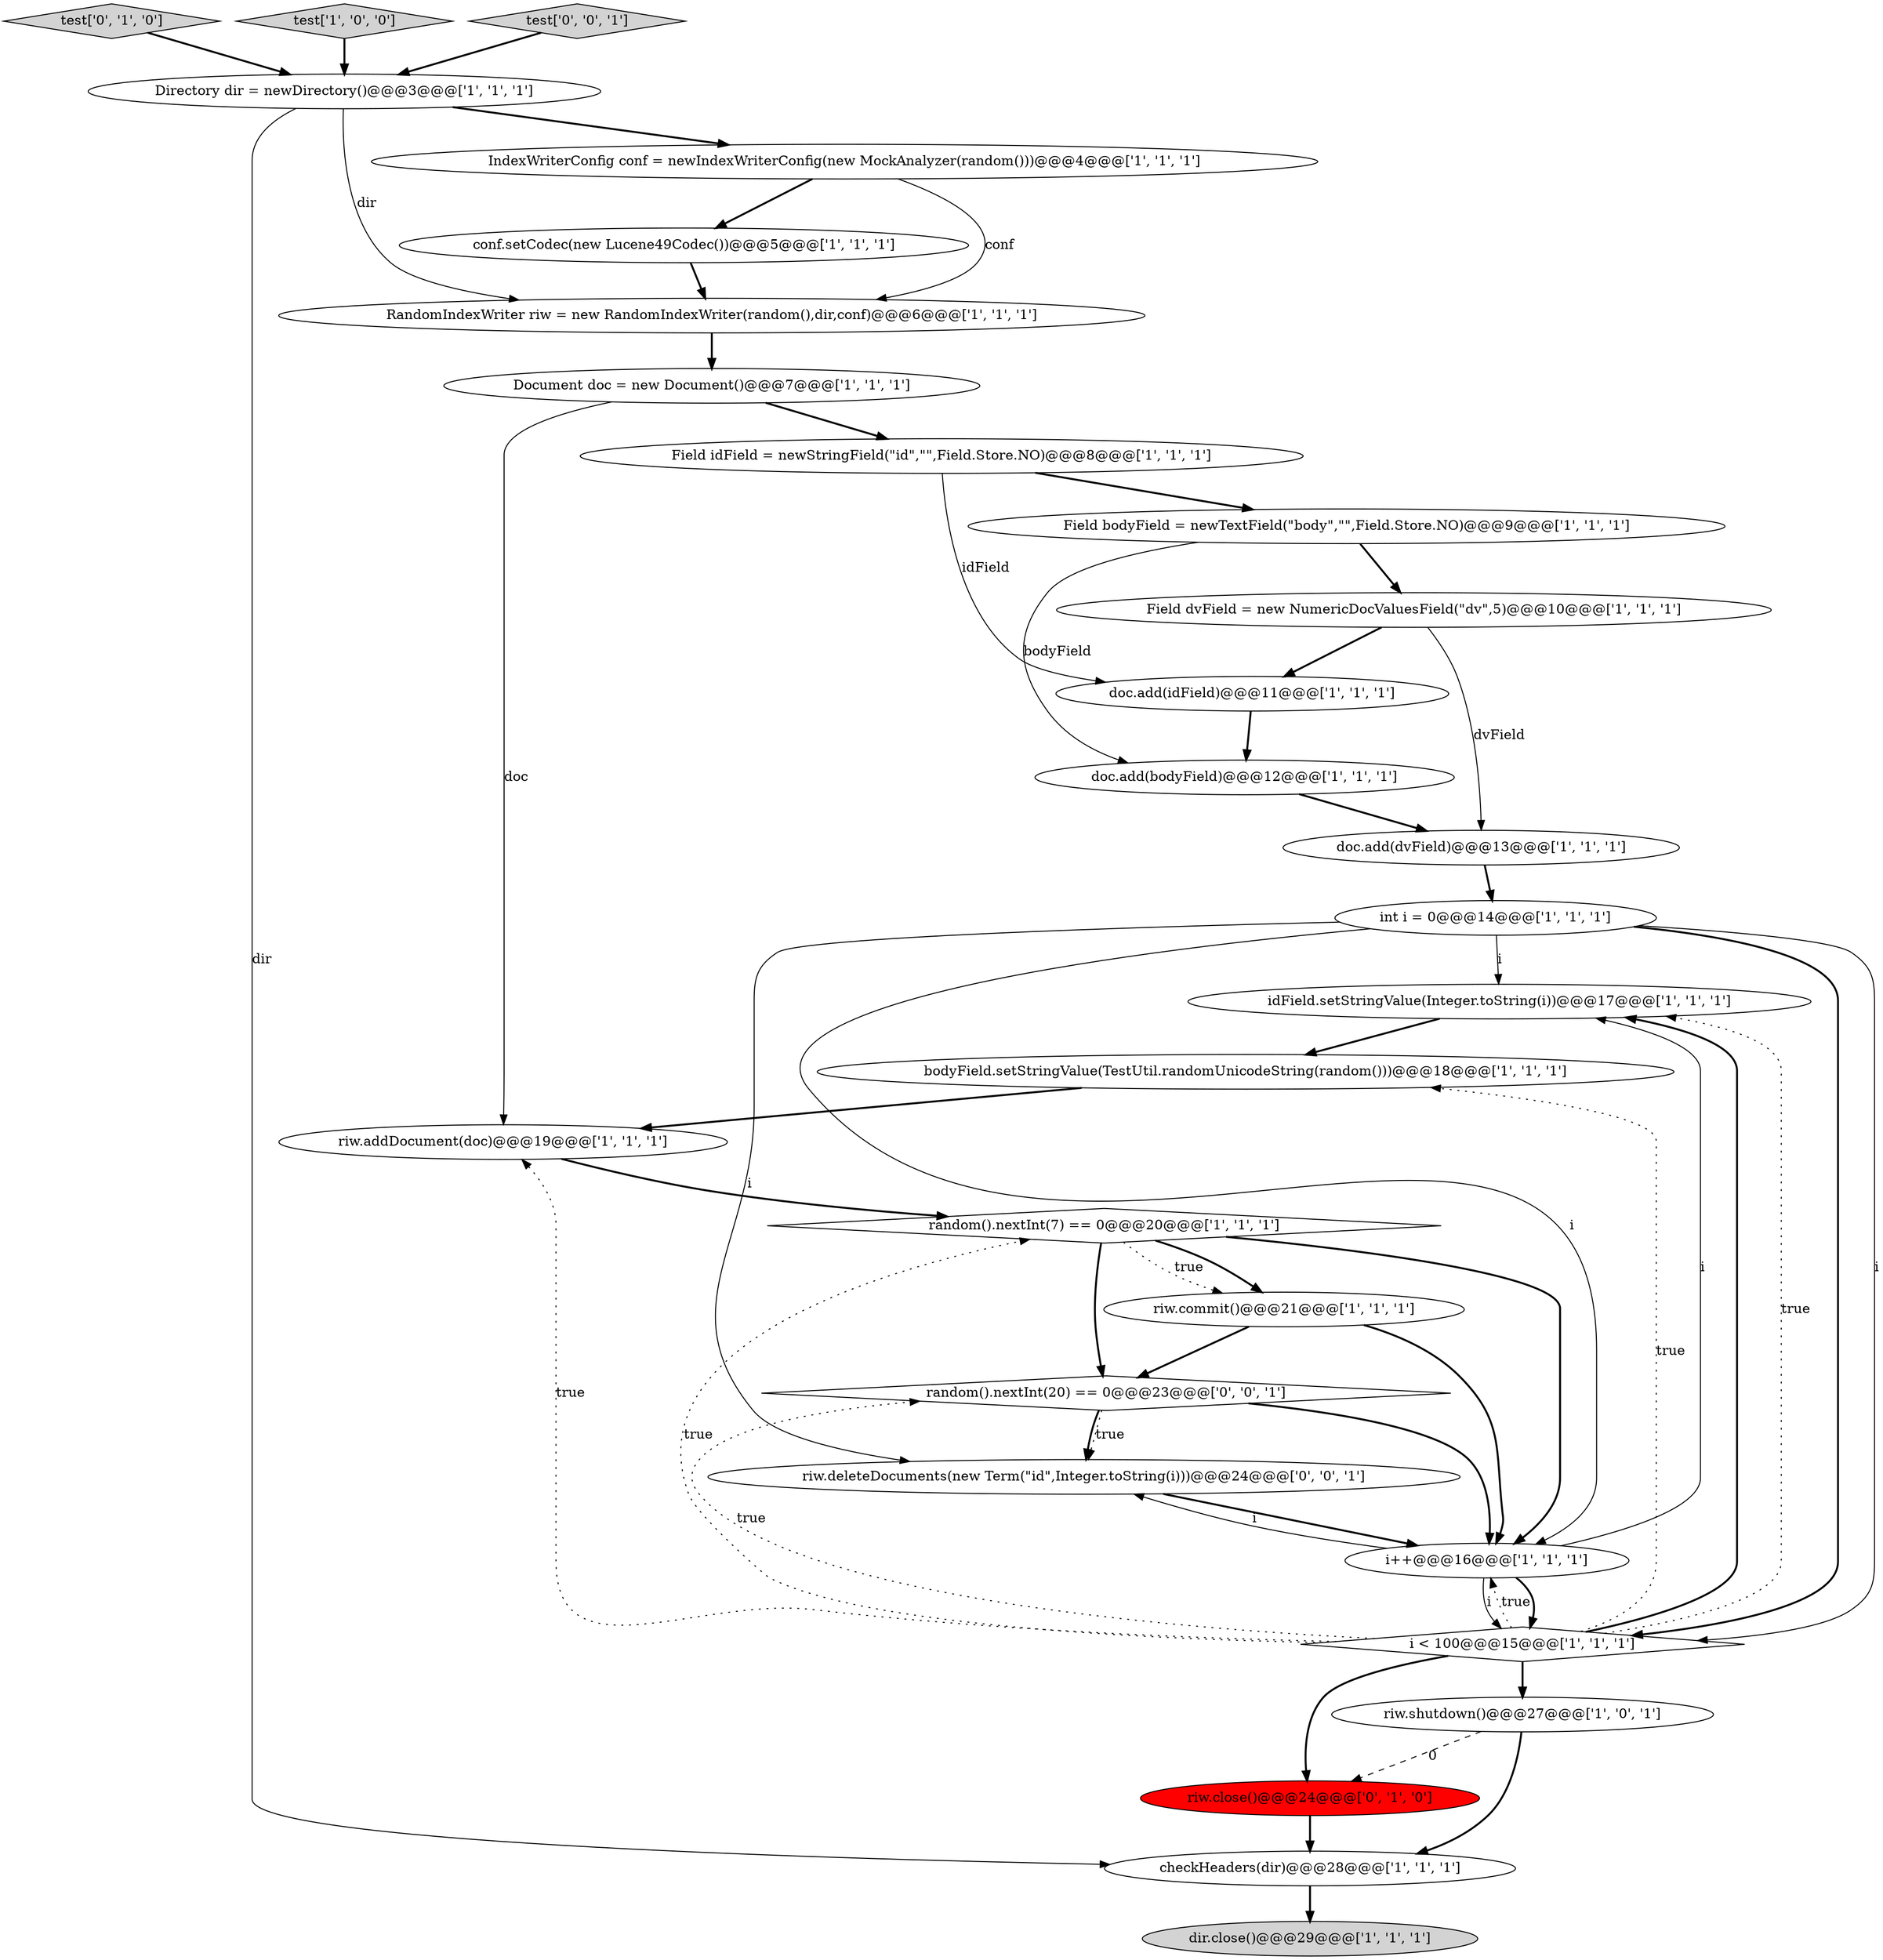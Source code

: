 digraph {
21 [style = filled, label = "doc.add(idField)@@@11@@@['1', '1', '1']", fillcolor = white, shape = ellipse image = "AAA0AAABBB1BBB"];
17 [style = filled, label = "bodyField.setStringValue(TestUtil.randomUnicodeString(random()))@@@18@@@['1', '1', '1']", fillcolor = white, shape = ellipse image = "AAA0AAABBB1BBB"];
6 [style = filled, label = "random().nextInt(7) == 0@@@20@@@['1', '1', '1']", fillcolor = white, shape = diamond image = "AAA0AAABBB1BBB"];
2 [style = filled, label = "idField.setStringValue(Integer.toString(i))@@@17@@@['1', '1', '1']", fillcolor = white, shape = ellipse image = "AAA0AAABBB1BBB"];
5 [style = filled, label = "conf.setCodec(new Lucene49Codec())@@@5@@@['1', '1', '1']", fillcolor = white, shape = ellipse image = "AAA0AAABBB1BBB"];
8 [style = filled, label = "IndexWriterConfig conf = newIndexWriterConfig(new MockAnalyzer(random()))@@@4@@@['1', '1', '1']", fillcolor = white, shape = ellipse image = "AAA0AAABBB1BBB"];
7 [style = filled, label = "Field bodyField = newTextField(\"body\",\"\",Field.Store.NO)@@@9@@@['1', '1', '1']", fillcolor = white, shape = ellipse image = "AAA0AAABBB1BBB"];
4 [style = filled, label = "Directory dir = newDirectory()@@@3@@@['1', '1', '1']", fillcolor = white, shape = ellipse image = "AAA0AAABBB1BBB"];
0 [style = filled, label = "doc.add(dvField)@@@13@@@['1', '1', '1']", fillcolor = white, shape = ellipse image = "AAA0AAABBB1BBB"];
9 [style = filled, label = "int i = 0@@@14@@@['1', '1', '1']", fillcolor = white, shape = ellipse image = "AAA0AAABBB1BBB"];
25 [style = filled, label = "random().nextInt(20) == 0@@@23@@@['0', '0', '1']", fillcolor = white, shape = diamond image = "AAA0AAABBB3BBB"];
3 [style = filled, label = "doc.add(bodyField)@@@12@@@['1', '1', '1']", fillcolor = white, shape = ellipse image = "AAA0AAABBB1BBB"];
23 [style = filled, label = "test['0', '1', '0']", fillcolor = lightgray, shape = diamond image = "AAA0AAABBB2BBB"];
20 [style = filled, label = "Field idField = newStringField(\"id\",\"\",Field.Store.NO)@@@8@@@['1', '1', '1']", fillcolor = white, shape = ellipse image = "AAA0AAABBB1BBB"];
24 [style = filled, label = "riw.close()@@@24@@@['0', '1', '0']", fillcolor = red, shape = ellipse image = "AAA1AAABBB2BBB"];
27 [style = filled, label = "riw.deleteDocuments(new Term(\"id\",Integer.toString(i)))@@@24@@@['0', '0', '1']", fillcolor = white, shape = ellipse image = "AAA0AAABBB3BBB"];
18 [style = filled, label = "i++@@@16@@@['1', '1', '1']", fillcolor = white, shape = ellipse image = "AAA0AAABBB1BBB"];
12 [style = filled, label = "RandomIndexWriter riw = new RandomIndexWriter(random(),dir,conf)@@@6@@@['1', '1', '1']", fillcolor = white, shape = ellipse image = "AAA0AAABBB1BBB"];
22 [style = filled, label = "riw.shutdown()@@@27@@@['1', '0', '1']", fillcolor = white, shape = ellipse image = "AAA0AAABBB1BBB"];
11 [style = filled, label = "Field dvField = new NumericDocValuesField(\"dv\",5)@@@10@@@['1', '1', '1']", fillcolor = white, shape = ellipse image = "AAA0AAABBB1BBB"];
13 [style = filled, label = "riw.addDocument(doc)@@@19@@@['1', '1', '1']", fillcolor = white, shape = ellipse image = "AAA0AAABBB1BBB"];
19 [style = filled, label = "Document doc = new Document()@@@7@@@['1', '1', '1']", fillcolor = white, shape = ellipse image = "AAA0AAABBB1BBB"];
14 [style = filled, label = "riw.commit()@@@21@@@['1', '1', '1']", fillcolor = white, shape = ellipse image = "AAA0AAABBB1BBB"];
16 [style = filled, label = "test['1', '0', '0']", fillcolor = lightgray, shape = diamond image = "AAA0AAABBB1BBB"];
10 [style = filled, label = "dir.close()@@@29@@@['1', '1', '1']", fillcolor = lightgray, shape = ellipse image = "AAA0AAABBB1BBB"];
26 [style = filled, label = "test['0', '0', '1']", fillcolor = lightgray, shape = diamond image = "AAA0AAABBB3BBB"];
15 [style = filled, label = "checkHeaders(dir)@@@28@@@['1', '1', '1']", fillcolor = white, shape = ellipse image = "AAA0AAABBB1BBB"];
1 [style = filled, label = "i < 100@@@15@@@['1', '1', '1']", fillcolor = white, shape = diamond image = "AAA0AAABBB1BBB"];
2->17 [style = bold, label=""];
27->18 [style = bold, label=""];
0->9 [style = bold, label=""];
15->10 [style = bold, label=""];
7->11 [style = bold, label=""];
22->15 [style = bold, label=""];
14->25 [style = bold, label=""];
1->25 [style = dotted, label="true"];
1->17 [style = dotted, label="true"];
6->18 [style = bold, label=""];
19->20 [style = bold, label=""];
11->21 [style = bold, label=""];
4->12 [style = solid, label="dir"];
25->18 [style = bold, label=""];
8->12 [style = solid, label="conf"];
23->4 [style = bold, label=""];
9->2 [style = solid, label="i"];
20->21 [style = solid, label="idField"];
19->13 [style = solid, label="doc"];
18->27 [style = solid, label="i"];
9->1 [style = solid, label="i"];
26->4 [style = bold, label=""];
3->0 [style = bold, label=""];
11->0 [style = solid, label="dvField"];
22->24 [style = dashed, label="0"];
1->22 [style = bold, label=""];
4->15 [style = solid, label="dir"];
6->14 [style = bold, label=""];
7->3 [style = solid, label="bodyField"];
25->27 [style = bold, label=""];
1->18 [style = dotted, label="true"];
1->13 [style = dotted, label="true"];
6->14 [style = dotted, label="true"];
8->5 [style = bold, label=""];
18->1 [style = bold, label=""];
5->12 [style = bold, label=""];
18->1 [style = solid, label="i"];
1->24 [style = bold, label=""];
4->8 [style = bold, label=""];
1->6 [style = dotted, label="true"];
14->18 [style = bold, label=""];
1->2 [style = bold, label=""];
17->13 [style = bold, label=""];
18->2 [style = solid, label="i"];
9->27 [style = solid, label="i"];
13->6 [style = bold, label=""];
20->7 [style = bold, label=""];
12->19 [style = bold, label=""];
9->1 [style = bold, label=""];
16->4 [style = bold, label=""];
1->2 [style = dotted, label="true"];
25->27 [style = dotted, label="true"];
9->18 [style = solid, label="i"];
6->25 [style = bold, label=""];
21->3 [style = bold, label=""];
24->15 [style = bold, label=""];
}
